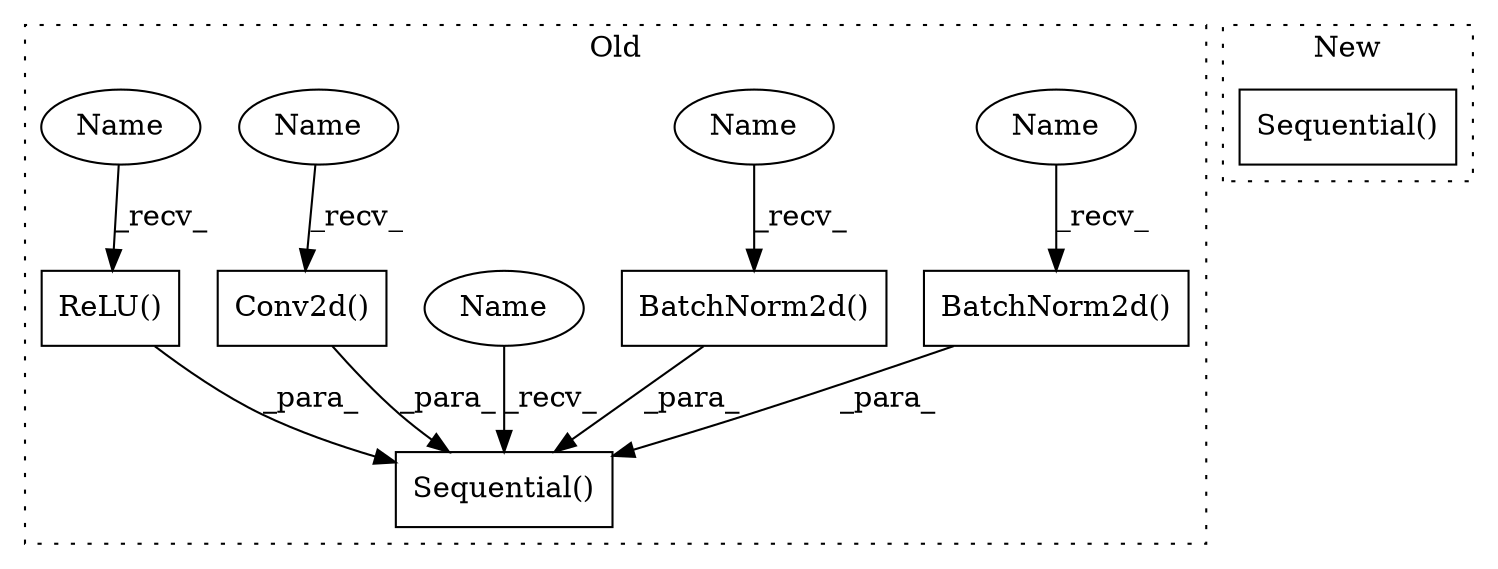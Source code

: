 digraph G {
subgraph cluster0 {
1 [label="BatchNorm2d()" a="75" s="1583,1601" l="15,1" shape="box"];
3 [label="BatchNorm2d()" a="75" s="1686,1704" l="15,1" shape="box"];
4 [label="Conv2d()" a="75" s="1530,1557" l="10,12" shape="box"];
5 [label="Sequential()" a="75" s="1485,1981" l="45,11" shape="box"];
6 [label="ReLU()" a="75" s="1820" l="9" shape="box"];
7 [label="Name" a="87" s="1686" l="2" shape="ellipse"];
8 [label="Name" a="87" s="1583" l="2" shape="ellipse"];
9 [label="Name" a="87" s="1485" l="2" shape="ellipse"];
10 [label="Name" a="87" s="1530" l="2" shape="ellipse"];
11 [label="Name" a="87" s="1820" l="2" shape="ellipse"];
label = "Old";
style="dotted";
}
subgraph cluster1 {
2 [label="Sequential()" a="75" s="1711,1986" l="45,11" shape="box"];
label = "New";
style="dotted";
}
1 -> 5 [label="_para_"];
3 -> 5 [label="_para_"];
4 -> 5 [label="_para_"];
6 -> 5 [label="_para_"];
7 -> 3 [label="_recv_"];
8 -> 1 [label="_recv_"];
9 -> 5 [label="_recv_"];
10 -> 4 [label="_recv_"];
11 -> 6 [label="_recv_"];
}